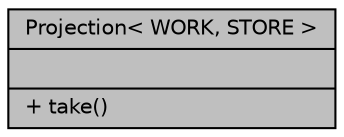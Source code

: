 digraph "Projection&lt; WORK, STORE &gt;"
{
 // LATEX_PDF_SIZE
  edge [fontname="Helvetica",fontsize="10",labelfontname="Helvetica",labelfontsize="10"];
  node [fontname="Helvetica",fontsize="10",shape=record];
  Node1 [label="{Projection\< WORK, STORE \>\n||+ take()\l}",height=0.2,width=0.4,color="black", fillcolor="grey75", style="filled", fontcolor="black",tooltip="Class for performing projections of volumetric data onto 2D images."];
}
